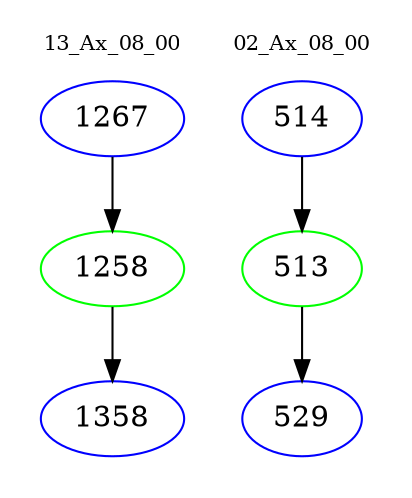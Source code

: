 digraph{
subgraph cluster_0 {
color = white
label = "13_Ax_08_00";
fontsize=10;
T0_1267 [label="1267", color="blue"]
T0_1267 -> T0_1258 [color="black"]
T0_1258 [label="1258", color="green"]
T0_1258 -> T0_1358 [color="black"]
T0_1358 [label="1358", color="blue"]
}
subgraph cluster_1 {
color = white
label = "02_Ax_08_00";
fontsize=10;
T1_514 [label="514", color="blue"]
T1_514 -> T1_513 [color="black"]
T1_513 [label="513", color="green"]
T1_513 -> T1_529 [color="black"]
T1_529 [label="529", color="blue"]
}
}
